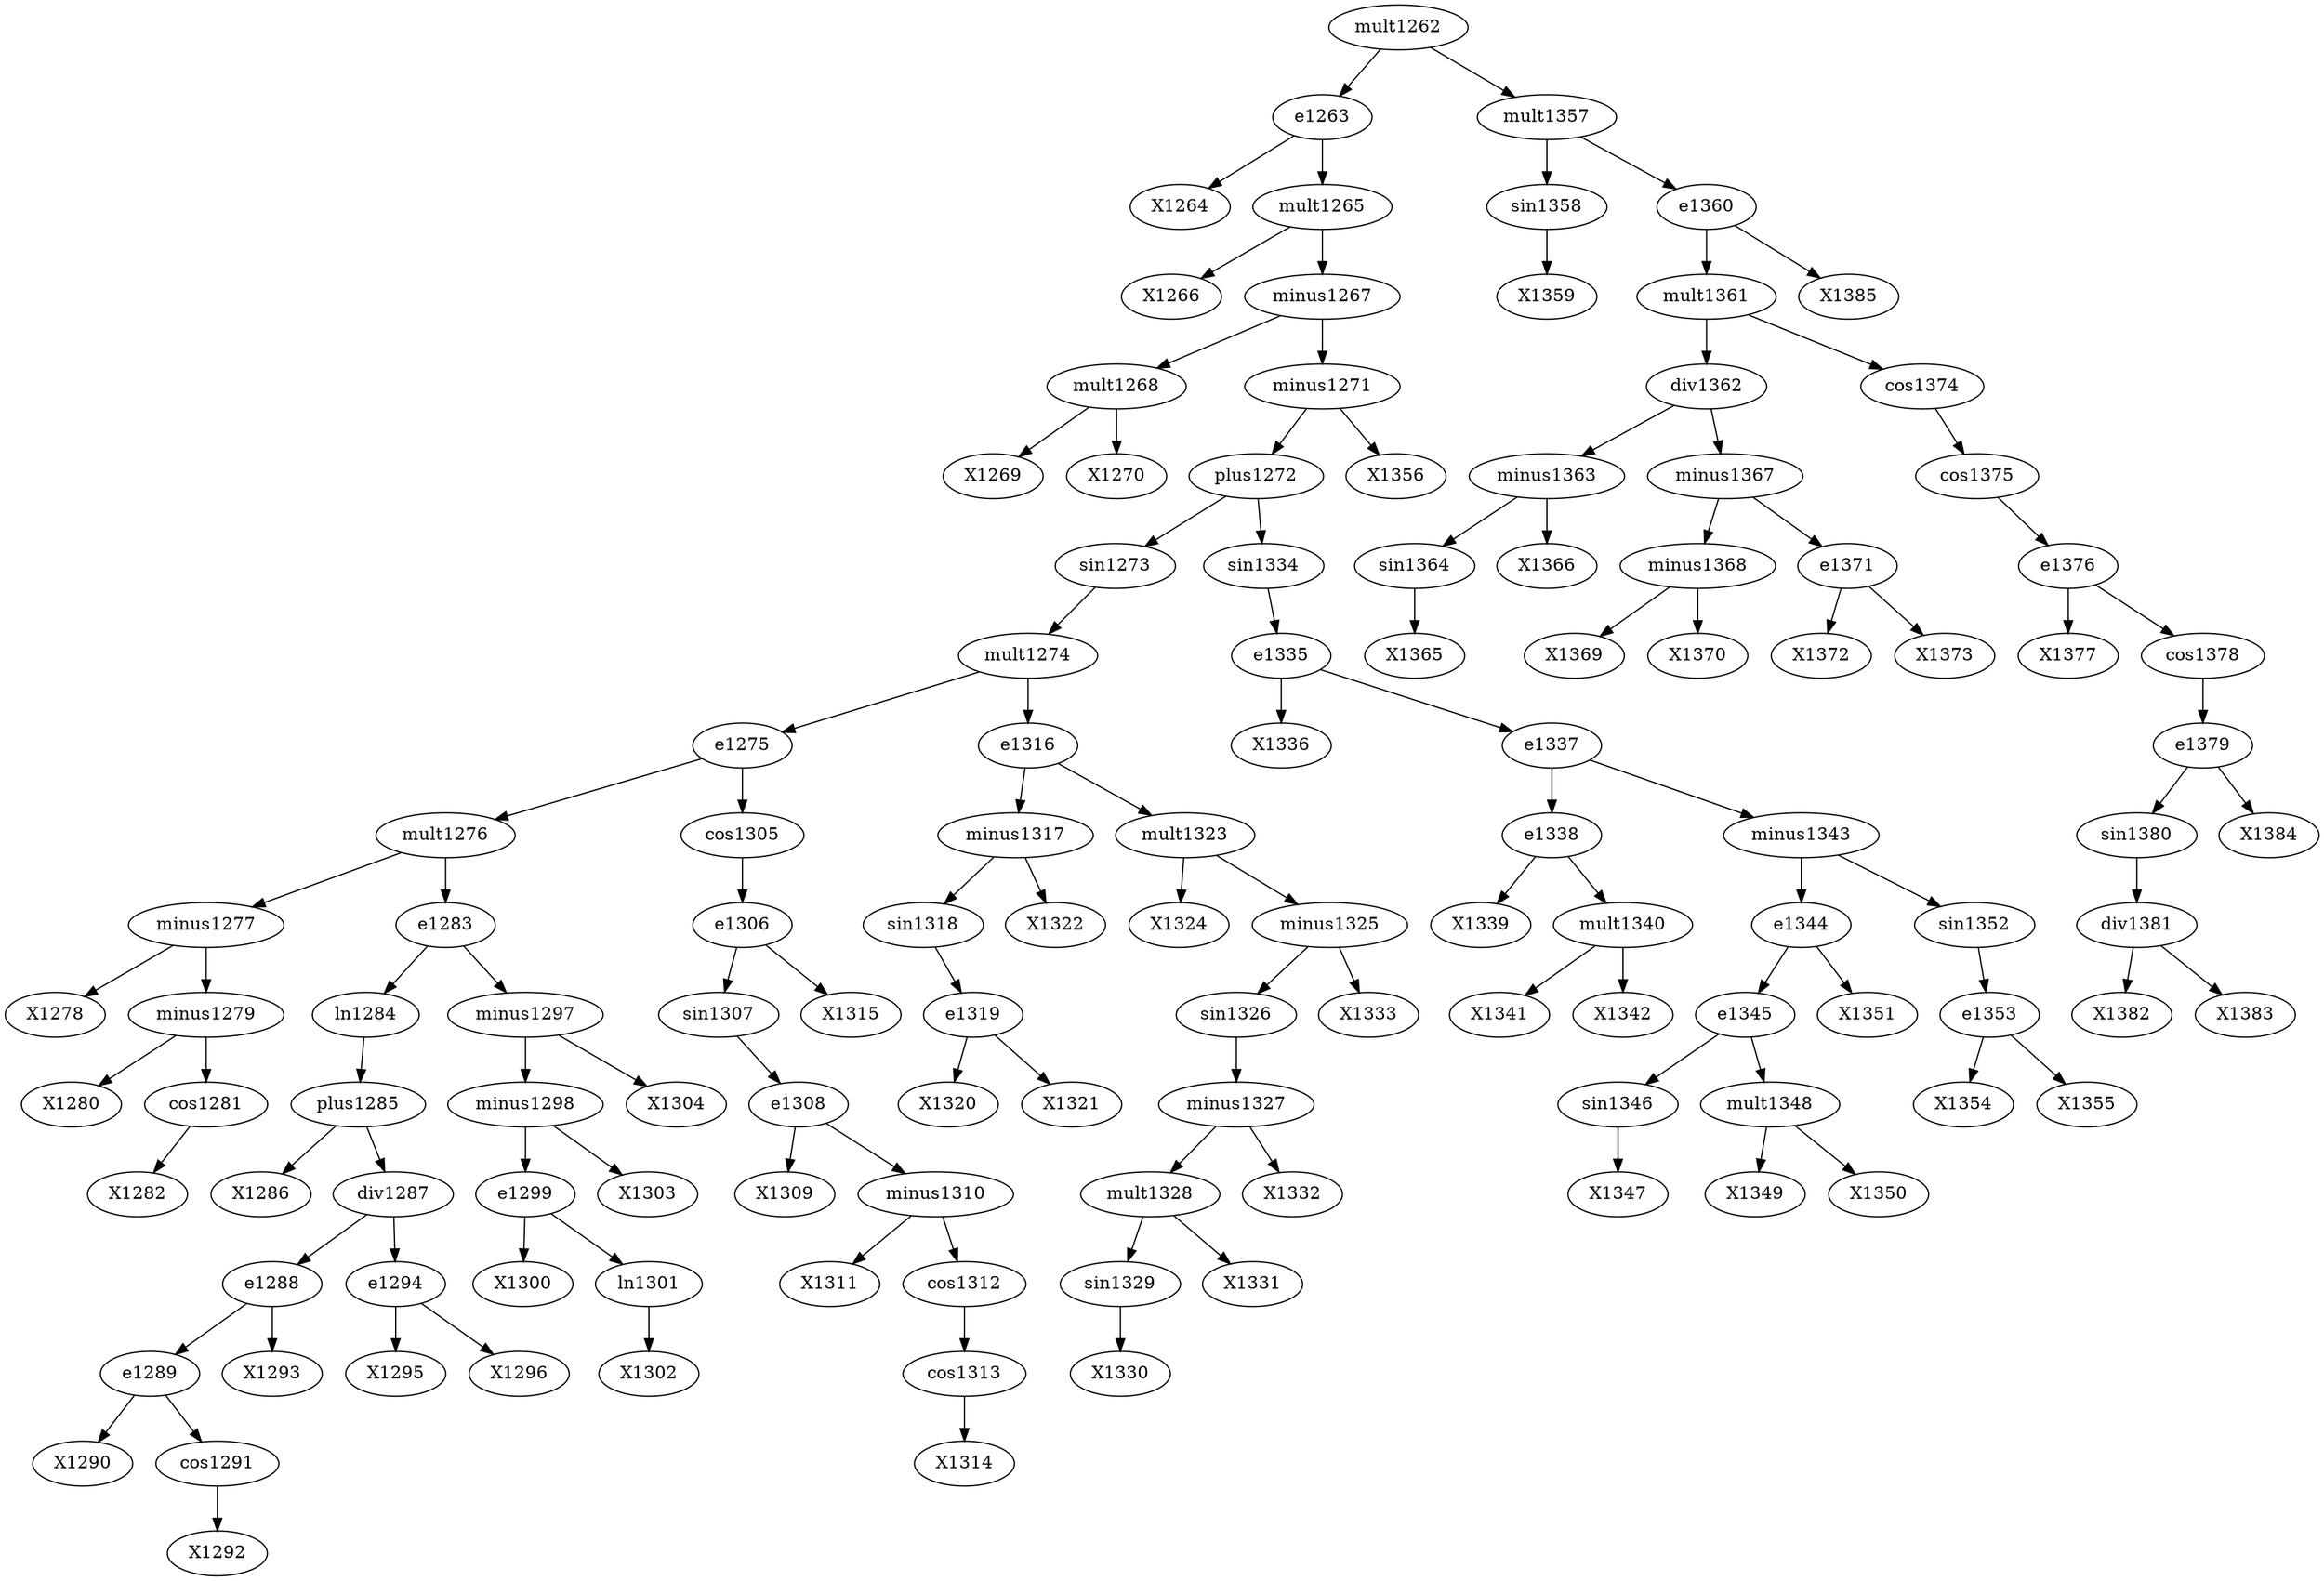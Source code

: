 digraph T {
	e1263 -> X1264
	mult1265 -> X1266
	mult1268 -> X1269
	mult1268 -> X1270
	minus1267 -> mult1268
	minus1277 -> X1278
	minus1279 -> X1280
	cos1281 -> X1282
	minus1279 -> cos1281
	minus1277 -> minus1279
	mult1276 -> minus1277
	plus1285 -> X1286
	e1289 -> X1290
	cos1291 -> X1292
	e1289 -> cos1291
	e1288 -> e1289
	e1288 -> X1293
	div1287 -> e1288
	e1294 -> X1295
	e1294 -> X1296
	div1287 -> e1294
	plus1285 -> div1287
	ln1284 -> plus1285
	e1283 -> ln1284
	e1299 -> X1300
	ln1301 -> X1302
	e1299 -> ln1301
	minus1298 -> e1299
	minus1298 -> X1303
	minus1297 -> minus1298
	minus1297 -> X1304
	e1283 -> minus1297
	mult1276 -> e1283
	e1275 -> mult1276
	e1308 -> X1309
	minus1310 -> X1311
	cos1313 -> X1314
	cos1312 -> cos1313
	minus1310 -> cos1312
	e1308 -> minus1310
	sin1307 -> e1308
	e1306 -> sin1307
	e1306 -> X1315
	cos1305 -> e1306
	e1275 -> cos1305
	mult1274 -> e1275
	e1319 -> X1320
	e1319 -> X1321
	sin1318 -> e1319
	minus1317 -> sin1318
	minus1317 -> X1322
	e1316 -> minus1317
	mult1323 -> X1324
	sin1329 -> X1330
	mult1328 -> sin1329
	mult1328 -> X1331
	minus1327 -> mult1328
	minus1327 -> X1332
	sin1326 -> minus1327
	minus1325 -> sin1326
	minus1325 -> X1333
	mult1323 -> minus1325
	e1316 -> mult1323
	mult1274 -> e1316
	sin1273 -> mult1274
	plus1272 -> sin1273
	e1335 -> X1336
	e1338 -> X1339
	mult1340 -> X1341
	mult1340 -> X1342
	e1338 -> mult1340
	e1337 -> e1338
	sin1346 -> X1347
	e1345 -> sin1346
	mult1348 -> X1349
	mult1348 -> X1350
	e1345 -> mult1348
	e1344 -> e1345
	e1344 -> X1351
	minus1343 -> e1344
	e1353 -> X1354
	e1353 -> X1355
	sin1352 -> e1353
	minus1343 -> sin1352
	e1337 -> minus1343
	e1335 -> e1337
	sin1334 -> e1335
	plus1272 -> sin1334
	minus1271 -> plus1272
	minus1271 -> X1356
	minus1267 -> minus1271
	mult1265 -> minus1267
	e1263 -> mult1265
	mult1262 -> e1263
	sin1358 -> X1359
	mult1357 -> sin1358
	sin1364 -> X1365
	minus1363 -> sin1364
	minus1363 -> X1366
	div1362 -> minus1363
	minus1368 -> X1369
	minus1368 -> X1370
	minus1367 -> minus1368
	e1371 -> X1372
	e1371 -> X1373
	minus1367 -> e1371
	div1362 -> minus1367
	mult1361 -> div1362
	e1376 -> X1377
	div1381 -> X1382
	div1381 -> X1383
	sin1380 -> div1381
	e1379 -> sin1380
	e1379 -> X1384
	cos1378 -> e1379
	e1376 -> cos1378
	cos1375 -> e1376
	cos1374 -> cos1375
	mult1361 -> cos1374
	e1360 -> mult1361
	e1360 -> X1385
	mult1357 -> e1360
	mult1262 -> mult1357
}
